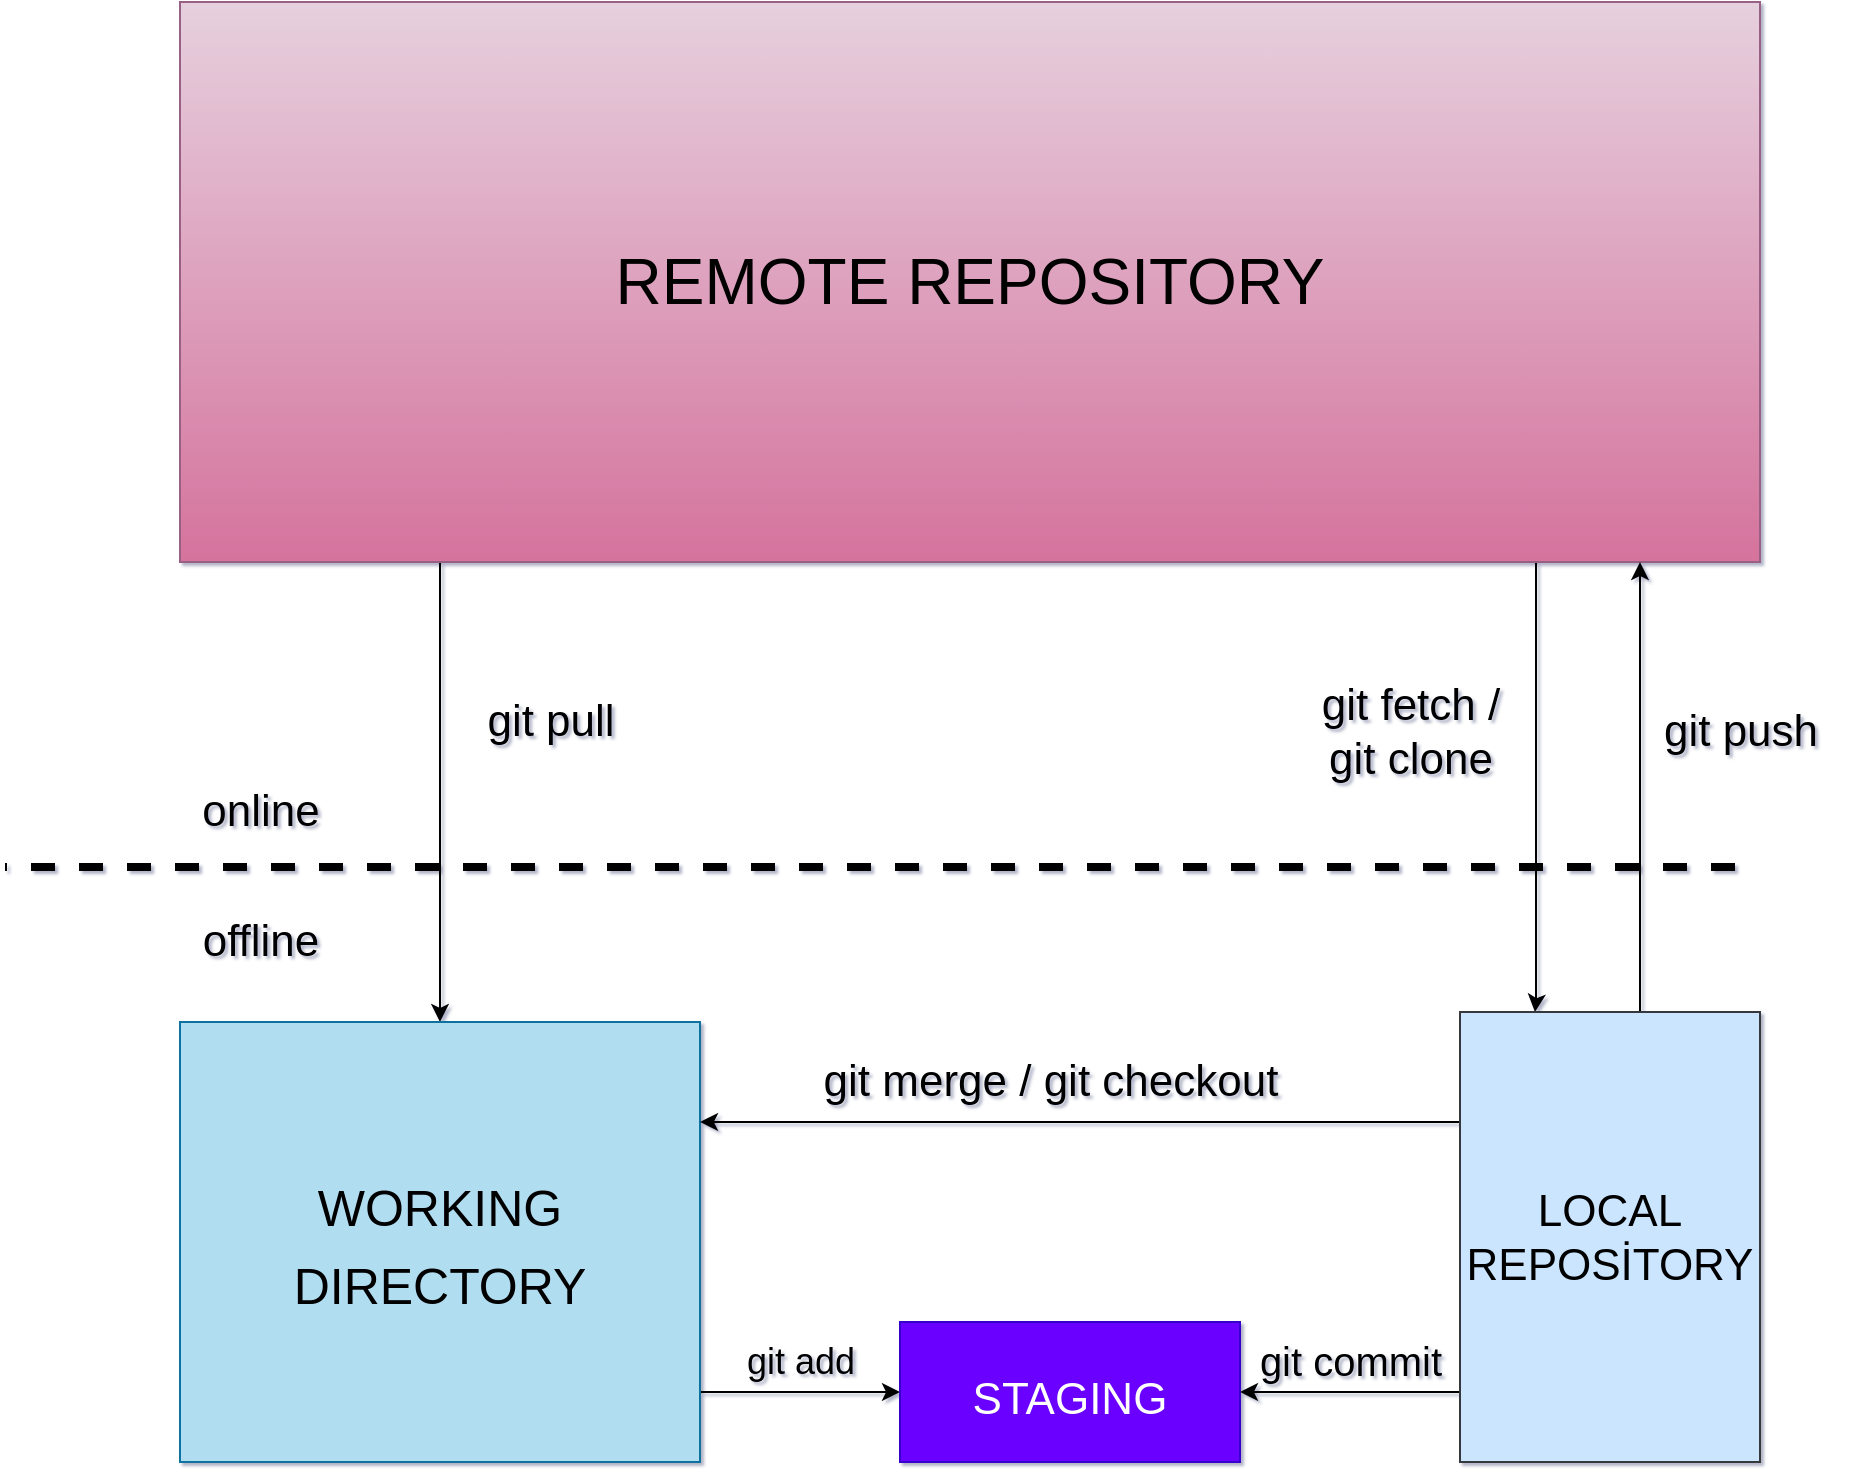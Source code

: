 <mxfile version="20.0.4" type="github">
  <diagram id="4DvzFeKYLlQr8ss7oAxy" name="Page-1">
    <mxGraphModel dx="1690" dy="991" grid="1" gridSize="10" guides="1" tooltips="1" connect="1" arrows="1" fold="1" page="1" pageScale="1" pageWidth="827" pageHeight="1169" background="#ffffff" math="0" shadow="1">
      <root>
        <mxCell id="0" />
        <mxCell id="1" parent="0" />
        <mxCell id="k_kBtt2KOfuH8UQdKzMc-6" style="edgeStyle=orthogonalEdgeStyle;rounded=0;orthogonalLoop=1;jettySize=auto;html=1;entryX=0.5;entryY=0;entryDx=0;entryDy=0;fontSize=32;" edge="1" parent="1" target="k_kBtt2KOfuH8UQdKzMc-5">
          <mxGeometry relative="1" as="geometry">
            <mxPoint x="245" y="280" as="sourcePoint" />
            <Array as="points">
              <mxPoint x="250" y="280" />
            </Array>
          </mxGeometry>
        </mxCell>
        <mxCell id="k_kBtt2KOfuH8UQdKzMc-21" style="edgeStyle=orthogonalEdgeStyle;rounded=0;orthogonalLoop=1;jettySize=auto;html=1;fontSize=22;entryX=0.25;entryY=0;entryDx=0;entryDy=0;" edge="1" parent="1" source="k_kBtt2KOfuH8UQdKzMc-1" target="k_kBtt2KOfuH8UQdKzMc-14">
          <mxGeometry relative="1" as="geometry">
            <mxPoint x="800" y="570" as="targetPoint" />
            <Array as="points">
              <mxPoint x="798" y="570" />
              <mxPoint x="798" y="570" />
            </Array>
          </mxGeometry>
        </mxCell>
        <mxCell id="k_kBtt2KOfuH8UQdKzMc-1" value="&lt;font style=&quot;font-size: 32px;&quot;&gt;REMOTE REPOSITORY&lt;/font&gt;" style="rounded=0;whiteSpace=wrap;html=1;fillColor=#e6d0de;strokeColor=#996185;gradientColor=#d5739d;" vertex="1" parent="1">
          <mxGeometry x="120" y="70" width="790" height="280" as="geometry" />
        </mxCell>
        <mxCell id="k_kBtt2KOfuH8UQdKzMc-13" style="edgeStyle=orthogonalEdgeStyle;rounded=0;orthogonalLoop=1;jettySize=auto;html=1;entryX=0;entryY=0.5;entryDx=0;entryDy=0;fontSize=22;exitX=0.999;exitY=0.836;exitDx=0;exitDy=0;exitPerimeter=0;" edge="1" parent="1" source="k_kBtt2KOfuH8UQdKzMc-5" target="k_kBtt2KOfuH8UQdKzMc-11">
          <mxGeometry relative="1" as="geometry">
            <Array as="points">
              <mxPoint x="380" y="765" />
            </Array>
          </mxGeometry>
        </mxCell>
        <mxCell id="k_kBtt2KOfuH8UQdKzMc-5" value="&lt;font style=&quot;font-size: 25px;&quot;&gt;WORKING DIRECTORY&lt;/font&gt;" style="rounded=0;whiteSpace=wrap;html=1;fontSize=32;fillColor=#b1ddf0;strokeColor=#10739e;" vertex="1" parent="1">
          <mxGeometry x="120" y="580" width="260" height="220" as="geometry" />
        </mxCell>
        <mxCell id="k_kBtt2KOfuH8UQdKzMc-11" value="&lt;font style=&quot;font-size: 22px;&quot;&gt;STAGING&lt;/font&gt;" style="rounded=0;whiteSpace=wrap;html=1;fontSize=32;fillColor=#6a00ff;fontColor=#ffffff;strokeColor=#3700CC;" vertex="1" parent="1">
          <mxGeometry x="480" y="730" width="170" height="70" as="geometry" />
        </mxCell>
        <mxCell id="k_kBtt2KOfuH8UQdKzMc-15" style="edgeStyle=orthogonalEdgeStyle;rounded=0;orthogonalLoop=1;jettySize=auto;html=1;entryX=1;entryY=0.5;entryDx=0;entryDy=0;fontSize=22;" edge="1" parent="1" source="k_kBtt2KOfuH8UQdKzMc-14" target="k_kBtt2KOfuH8UQdKzMc-11">
          <mxGeometry relative="1" as="geometry">
            <Array as="points">
              <mxPoint x="670" y="765" />
              <mxPoint x="670" y="765" />
            </Array>
          </mxGeometry>
        </mxCell>
        <mxCell id="k_kBtt2KOfuH8UQdKzMc-16" style="edgeStyle=orthogonalEdgeStyle;rounded=0;orthogonalLoop=1;jettySize=auto;html=1;fontSize=22;" edge="1" parent="1" source="k_kBtt2KOfuH8UQdKzMc-14">
          <mxGeometry relative="1" as="geometry">
            <mxPoint x="380" y="630" as="targetPoint" />
            <Array as="points">
              <mxPoint x="380" y="630" />
            </Array>
          </mxGeometry>
        </mxCell>
        <mxCell id="k_kBtt2KOfuH8UQdKzMc-19" style="edgeStyle=orthogonalEdgeStyle;rounded=0;orthogonalLoop=1;jettySize=auto;html=1;fontSize=22;" edge="1" parent="1" source="k_kBtt2KOfuH8UQdKzMc-14">
          <mxGeometry relative="1" as="geometry">
            <mxPoint x="850" y="350" as="targetPoint" />
            <Array as="points">
              <mxPoint x="850" y="470" />
              <mxPoint x="850" y="470" />
            </Array>
          </mxGeometry>
        </mxCell>
        <mxCell id="k_kBtt2KOfuH8UQdKzMc-14" value="LOCAL&lt;br&gt;REPOSİTORY" style="rounded=0;whiteSpace=wrap;html=1;fontSize=22;fillColor=#cce5ff;strokeColor=#36393d;" vertex="1" parent="1">
          <mxGeometry x="760" y="575" width="150" height="225" as="geometry" />
        </mxCell>
        <mxCell id="k_kBtt2KOfuH8UQdKzMc-18" value="git merge / git checkout" style="text;html=1;align=center;verticalAlign=middle;resizable=0;points=[];autosize=1;strokeColor=none;fillColor=none;fontSize=22;" vertex="1" parent="1">
          <mxGeometry x="430" y="590" width="250" height="40" as="geometry" />
        </mxCell>
        <mxCell id="k_kBtt2KOfuH8UQdKzMc-20" value="git push" style="text;html=1;align=center;verticalAlign=middle;resizable=0;points=[];autosize=1;strokeColor=none;fillColor=none;fontSize=22;" vertex="1" parent="1">
          <mxGeometry x="850" y="415" width="100" height="40" as="geometry" />
        </mxCell>
        <mxCell id="k_kBtt2KOfuH8UQdKzMc-23" value="git fetch /&lt;br&gt;git clone" style="text;html=1;align=center;verticalAlign=middle;resizable=0;points=[];autosize=1;strokeColor=none;fillColor=none;fontSize=22;" vertex="1" parent="1">
          <mxGeometry x="680" y="400" width="110" height="70" as="geometry" />
        </mxCell>
        <mxCell id="k_kBtt2KOfuH8UQdKzMc-24" value="" style="line;strokeWidth=4;direction=south;html=1;perimeter=backbonePerimeter;points=[];outlineConnect=0;fontSize=22;rotation=90;dashed=1;" vertex="1" parent="1">
          <mxGeometry x="460" y="70" width="10" height="865" as="geometry" />
        </mxCell>
        <mxCell id="k_kBtt2KOfuH8UQdKzMc-25" value="git pull" style="text;html=1;align=center;verticalAlign=middle;resizable=0;points=[];autosize=1;strokeColor=none;fillColor=none;fontSize=22;" vertex="1" parent="1">
          <mxGeometry x="260" y="410" width="90" height="40" as="geometry" />
        </mxCell>
        <mxCell id="k_kBtt2KOfuH8UQdKzMc-26" value="online" style="text;html=1;align=center;verticalAlign=middle;resizable=0;points=[];autosize=1;strokeColor=none;fillColor=none;fontSize=22;" vertex="1" parent="1">
          <mxGeometry x="120" y="455" width="80" height="40" as="geometry" />
        </mxCell>
        <mxCell id="k_kBtt2KOfuH8UQdKzMc-27" value="&lt;div&gt;offline&lt;/div&gt;" style="text;html=1;align=center;verticalAlign=middle;resizable=0;points=[];autosize=1;strokeColor=none;fillColor=none;fontSize=22;" vertex="1" parent="1">
          <mxGeometry x="120" y="520" width="80" height="40" as="geometry" />
        </mxCell>
        <mxCell id="k_kBtt2KOfuH8UQdKzMc-28" value="&lt;div style=&quot;font-size: 18px;&quot;&gt;git add&lt;/div&gt;" style="text;html=1;align=center;verticalAlign=middle;resizable=0;points=[];autosize=1;strokeColor=none;fillColor=none;fontSize=22;" vertex="1" parent="1">
          <mxGeometry x="390" y="730" width="80" height="40" as="geometry" />
        </mxCell>
        <mxCell id="k_kBtt2KOfuH8UQdKzMc-29" value="&lt;font style=&quot;font-size: 20px;&quot;&gt;git commit&lt;/font&gt;" style="text;html=1;align=center;verticalAlign=middle;resizable=0;points=[];autosize=1;strokeColor=none;fillColor=none;fontSize=22;" vertex="1" parent="1">
          <mxGeometry x="650" y="730" width="110" height="40" as="geometry" />
        </mxCell>
      </root>
    </mxGraphModel>
  </diagram>
</mxfile>
